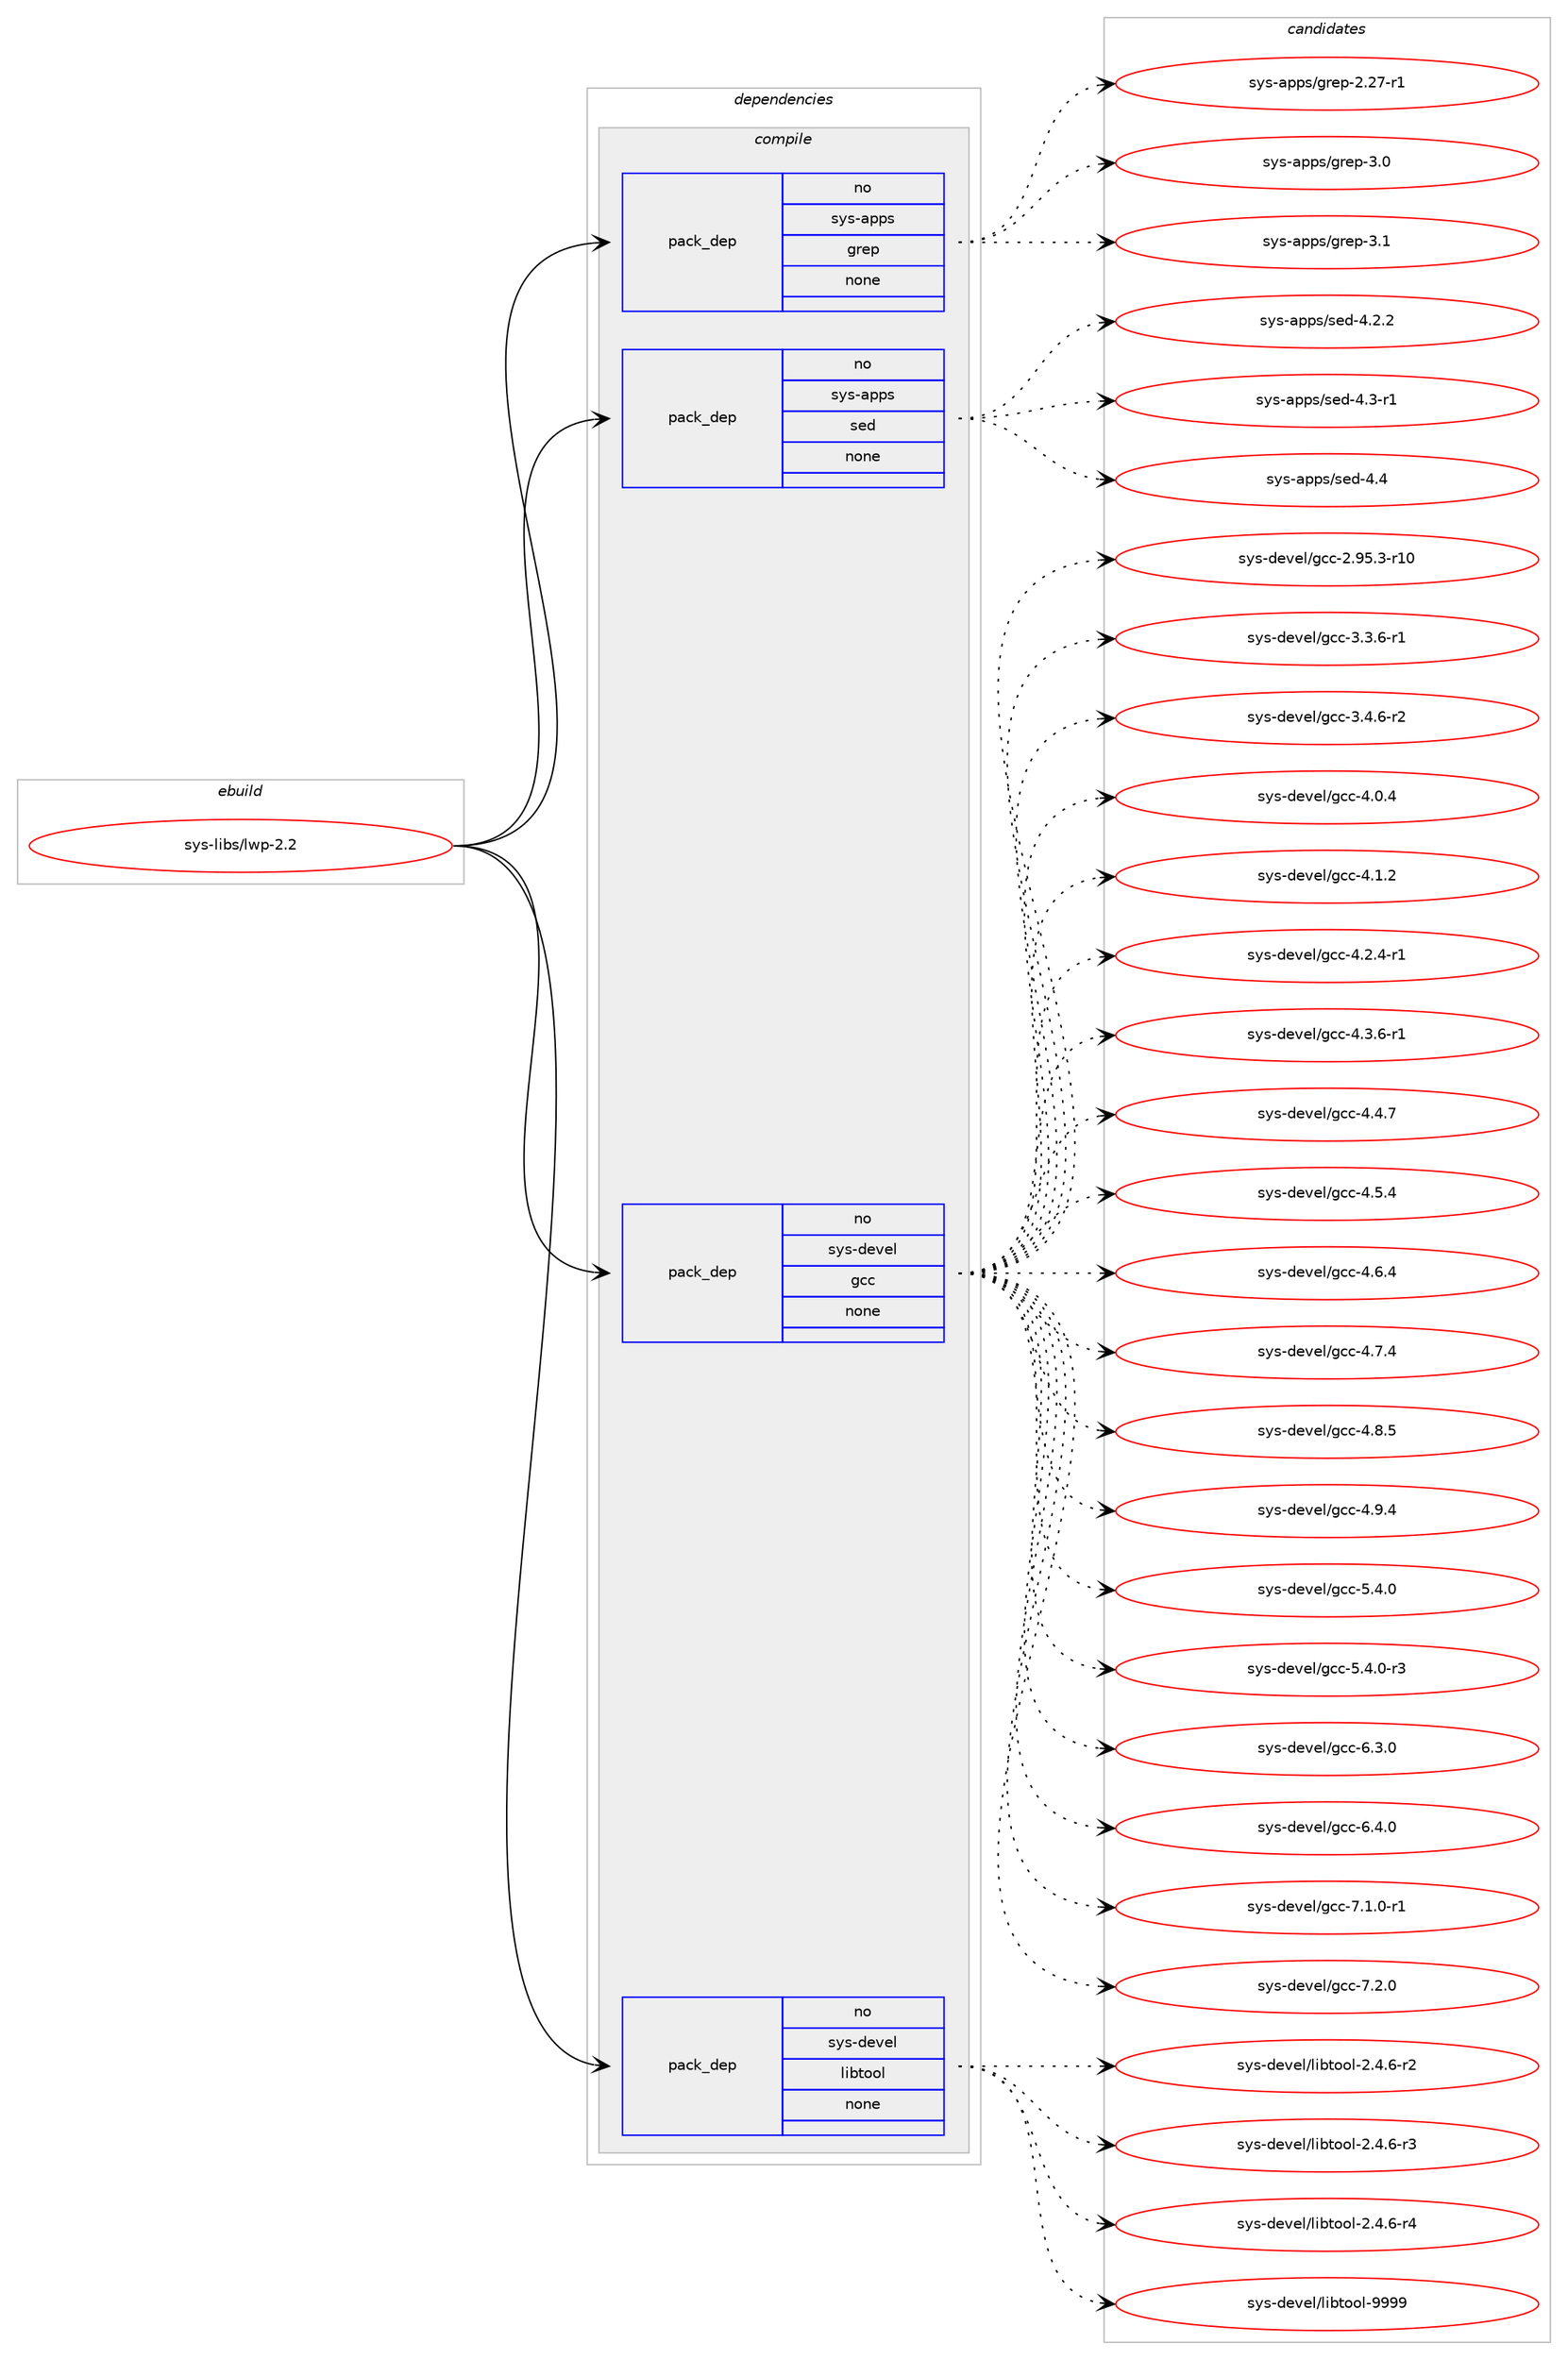 digraph prolog {

# *************
# Graph options
# *************

newrank=true;
concentrate=true;
compound=true;
graph [rankdir=LR,fontname=Helvetica,fontsize=10,ranksep=1.5];#, ranksep=2.5, nodesep=0.2];
edge  [arrowhead=vee];
node  [fontname=Helvetica,fontsize=10];

# **********
# The ebuild
# **********

subgraph cluster_leftcol {
color=gray;
rank=same;
label=<<i>ebuild</i>>;
id [label="sys-libs/lwp-2.2", color=red, width=4, href="../sys-libs/lwp-2.2.svg"];
}

# ****************
# The dependencies
# ****************

subgraph cluster_midcol {
color=gray;
label=<<i>dependencies</i>>;
subgraph cluster_compile {
fillcolor="#eeeeee";
style=filled;
label=<<i>compile</i>>;
subgraph pack368229 {
dependency495437 [label=<<TABLE BORDER="0" CELLBORDER="1" CELLSPACING="0" CELLPADDING="4" WIDTH="220"><TR><TD ROWSPAN="6" CELLPADDING="30">pack_dep</TD></TR><TR><TD WIDTH="110">no</TD></TR><TR><TD>sys-apps</TD></TR><TR><TD>grep</TD></TR><TR><TD>none</TD></TR><TR><TD></TD></TR></TABLE>>, shape=none, color=blue];
}
id:e -> dependency495437:w [weight=20,style="solid",arrowhead="vee"];
subgraph pack368230 {
dependency495438 [label=<<TABLE BORDER="0" CELLBORDER="1" CELLSPACING="0" CELLPADDING="4" WIDTH="220"><TR><TD ROWSPAN="6" CELLPADDING="30">pack_dep</TD></TR><TR><TD WIDTH="110">no</TD></TR><TR><TD>sys-apps</TD></TR><TR><TD>sed</TD></TR><TR><TD>none</TD></TR><TR><TD></TD></TR></TABLE>>, shape=none, color=blue];
}
id:e -> dependency495438:w [weight=20,style="solid",arrowhead="vee"];
subgraph pack368231 {
dependency495439 [label=<<TABLE BORDER="0" CELLBORDER="1" CELLSPACING="0" CELLPADDING="4" WIDTH="220"><TR><TD ROWSPAN="6" CELLPADDING="30">pack_dep</TD></TR><TR><TD WIDTH="110">no</TD></TR><TR><TD>sys-devel</TD></TR><TR><TD>gcc</TD></TR><TR><TD>none</TD></TR><TR><TD></TD></TR></TABLE>>, shape=none, color=blue];
}
id:e -> dependency495439:w [weight=20,style="solid",arrowhead="vee"];
subgraph pack368232 {
dependency495440 [label=<<TABLE BORDER="0" CELLBORDER="1" CELLSPACING="0" CELLPADDING="4" WIDTH="220"><TR><TD ROWSPAN="6" CELLPADDING="30">pack_dep</TD></TR><TR><TD WIDTH="110">no</TD></TR><TR><TD>sys-devel</TD></TR><TR><TD>libtool</TD></TR><TR><TD>none</TD></TR><TR><TD></TD></TR></TABLE>>, shape=none, color=blue];
}
id:e -> dependency495440:w [weight=20,style="solid",arrowhead="vee"];
}
subgraph cluster_compileandrun {
fillcolor="#eeeeee";
style=filled;
label=<<i>compile and run</i>>;
}
subgraph cluster_run {
fillcolor="#eeeeee";
style=filled;
label=<<i>run</i>>;
}
}

# **************
# The candidates
# **************

subgraph cluster_choices {
rank=same;
color=gray;
label=<<i>candidates</i>>;

subgraph choice368229 {
color=black;
nodesep=1;
choice11512111545971121121154710311410111245504650554511449 [label="sys-apps/grep-2.27-r1", color=red, width=4,href="../sys-apps/grep-2.27-r1.svg"];
choice11512111545971121121154710311410111245514648 [label="sys-apps/grep-3.0", color=red, width=4,href="../sys-apps/grep-3.0.svg"];
choice11512111545971121121154710311410111245514649 [label="sys-apps/grep-3.1", color=red, width=4,href="../sys-apps/grep-3.1.svg"];
dependency495437:e -> choice11512111545971121121154710311410111245504650554511449:w [style=dotted,weight="100"];
dependency495437:e -> choice11512111545971121121154710311410111245514648:w [style=dotted,weight="100"];
dependency495437:e -> choice11512111545971121121154710311410111245514649:w [style=dotted,weight="100"];
}
subgraph choice368230 {
color=black;
nodesep=1;
choice115121115459711211211547115101100455246504650 [label="sys-apps/sed-4.2.2", color=red, width=4,href="../sys-apps/sed-4.2.2.svg"];
choice115121115459711211211547115101100455246514511449 [label="sys-apps/sed-4.3-r1", color=red, width=4,href="../sys-apps/sed-4.3-r1.svg"];
choice11512111545971121121154711510110045524652 [label="sys-apps/sed-4.4", color=red, width=4,href="../sys-apps/sed-4.4.svg"];
dependency495438:e -> choice115121115459711211211547115101100455246504650:w [style=dotted,weight="100"];
dependency495438:e -> choice115121115459711211211547115101100455246514511449:w [style=dotted,weight="100"];
dependency495438:e -> choice11512111545971121121154711510110045524652:w [style=dotted,weight="100"];
}
subgraph choice368231 {
color=black;
nodesep=1;
choice1151211154510010111810110847103999945504657534651451144948 [label="sys-devel/gcc-2.95.3-r10", color=red, width=4,href="../sys-devel/gcc-2.95.3-r10.svg"];
choice115121115451001011181011084710399994551465146544511449 [label="sys-devel/gcc-3.3.6-r1", color=red, width=4,href="../sys-devel/gcc-3.3.6-r1.svg"];
choice115121115451001011181011084710399994551465246544511450 [label="sys-devel/gcc-3.4.6-r2", color=red, width=4,href="../sys-devel/gcc-3.4.6-r2.svg"];
choice11512111545100101118101108471039999455246484652 [label="sys-devel/gcc-4.0.4", color=red, width=4,href="../sys-devel/gcc-4.0.4.svg"];
choice11512111545100101118101108471039999455246494650 [label="sys-devel/gcc-4.1.2", color=red, width=4,href="../sys-devel/gcc-4.1.2.svg"];
choice115121115451001011181011084710399994552465046524511449 [label="sys-devel/gcc-4.2.4-r1", color=red, width=4,href="../sys-devel/gcc-4.2.4-r1.svg"];
choice115121115451001011181011084710399994552465146544511449 [label="sys-devel/gcc-4.3.6-r1", color=red, width=4,href="../sys-devel/gcc-4.3.6-r1.svg"];
choice11512111545100101118101108471039999455246524655 [label="sys-devel/gcc-4.4.7", color=red, width=4,href="../sys-devel/gcc-4.4.7.svg"];
choice11512111545100101118101108471039999455246534652 [label="sys-devel/gcc-4.5.4", color=red, width=4,href="../sys-devel/gcc-4.5.4.svg"];
choice11512111545100101118101108471039999455246544652 [label="sys-devel/gcc-4.6.4", color=red, width=4,href="../sys-devel/gcc-4.6.4.svg"];
choice11512111545100101118101108471039999455246554652 [label="sys-devel/gcc-4.7.4", color=red, width=4,href="../sys-devel/gcc-4.7.4.svg"];
choice11512111545100101118101108471039999455246564653 [label="sys-devel/gcc-4.8.5", color=red, width=4,href="../sys-devel/gcc-4.8.5.svg"];
choice11512111545100101118101108471039999455246574652 [label="sys-devel/gcc-4.9.4", color=red, width=4,href="../sys-devel/gcc-4.9.4.svg"];
choice11512111545100101118101108471039999455346524648 [label="sys-devel/gcc-5.4.0", color=red, width=4,href="../sys-devel/gcc-5.4.0.svg"];
choice115121115451001011181011084710399994553465246484511451 [label="sys-devel/gcc-5.4.0-r3", color=red, width=4,href="../sys-devel/gcc-5.4.0-r3.svg"];
choice11512111545100101118101108471039999455446514648 [label="sys-devel/gcc-6.3.0", color=red, width=4,href="../sys-devel/gcc-6.3.0.svg"];
choice11512111545100101118101108471039999455446524648 [label="sys-devel/gcc-6.4.0", color=red, width=4,href="../sys-devel/gcc-6.4.0.svg"];
choice115121115451001011181011084710399994555464946484511449 [label="sys-devel/gcc-7.1.0-r1", color=red, width=4,href="../sys-devel/gcc-7.1.0-r1.svg"];
choice11512111545100101118101108471039999455546504648 [label="sys-devel/gcc-7.2.0", color=red, width=4,href="../sys-devel/gcc-7.2.0.svg"];
dependency495439:e -> choice1151211154510010111810110847103999945504657534651451144948:w [style=dotted,weight="100"];
dependency495439:e -> choice115121115451001011181011084710399994551465146544511449:w [style=dotted,weight="100"];
dependency495439:e -> choice115121115451001011181011084710399994551465246544511450:w [style=dotted,weight="100"];
dependency495439:e -> choice11512111545100101118101108471039999455246484652:w [style=dotted,weight="100"];
dependency495439:e -> choice11512111545100101118101108471039999455246494650:w [style=dotted,weight="100"];
dependency495439:e -> choice115121115451001011181011084710399994552465046524511449:w [style=dotted,weight="100"];
dependency495439:e -> choice115121115451001011181011084710399994552465146544511449:w [style=dotted,weight="100"];
dependency495439:e -> choice11512111545100101118101108471039999455246524655:w [style=dotted,weight="100"];
dependency495439:e -> choice11512111545100101118101108471039999455246534652:w [style=dotted,weight="100"];
dependency495439:e -> choice11512111545100101118101108471039999455246544652:w [style=dotted,weight="100"];
dependency495439:e -> choice11512111545100101118101108471039999455246554652:w [style=dotted,weight="100"];
dependency495439:e -> choice11512111545100101118101108471039999455246564653:w [style=dotted,weight="100"];
dependency495439:e -> choice11512111545100101118101108471039999455246574652:w [style=dotted,weight="100"];
dependency495439:e -> choice11512111545100101118101108471039999455346524648:w [style=dotted,weight="100"];
dependency495439:e -> choice115121115451001011181011084710399994553465246484511451:w [style=dotted,weight="100"];
dependency495439:e -> choice11512111545100101118101108471039999455446514648:w [style=dotted,weight="100"];
dependency495439:e -> choice11512111545100101118101108471039999455446524648:w [style=dotted,weight="100"];
dependency495439:e -> choice115121115451001011181011084710399994555464946484511449:w [style=dotted,weight="100"];
dependency495439:e -> choice11512111545100101118101108471039999455546504648:w [style=dotted,weight="100"];
}
subgraph choice368232 {
color=black;
nodesep=1;
choice1151211154510010111810110847108105981161111111084550465246544511450 [label="sys-devel/libtool-2.4.6-r2", color=red, width=4,href="../sys-devel/libtool-2.4.6-r2.svg"];
choice1151211154510010111810110847108105981161111111084550465246544511451 [label="sys-devel/libtool-2.4.6-r3", color=red, width=4,href="../sys-devel/libtool-2.4.6-r3.svg"];
choice1151211154510010111810110847108105981161111111084550465246544511452 [label="sys-devel/libtool-2.4.6-r4", color=red, width=4,href="../sys-devel/libtool-2.4.6-r4.svg"];
choice1151211154510010111810110847108105981161111111084557575757 [label="sys-devel/libtool-9999", color=red, width=4,href="../sys-devel/libtool-9999.svg"];
dependency495440:e -> choice1151211154510010111810110847108105981161111111084550465246544511450:w [style=dotted,weight="100"];
dependency495440:e -> choice1151211154510010111810110847108105981161111111084550465246544511451:w [style=dotted,weight="100"];
dependency495440:e -> choice1151211154510010111810110847108105981161111111084550465246544511452:w [style=dotted,weight="100"];
dependency495440:e -> choice1151211154510010111810110847108105981161111111084557575757:w [style=dotted,weight="100"];
}
}

}
